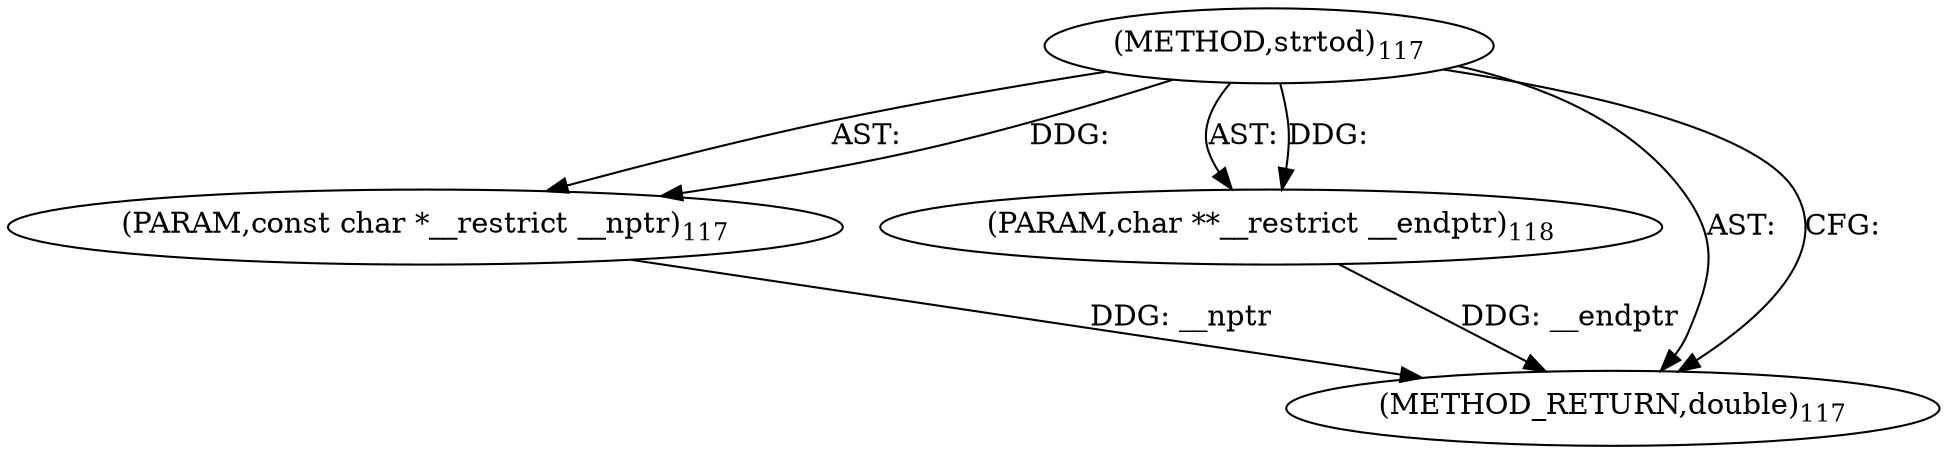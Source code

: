 digraph "strtod" {  
"4691" [label = <(METHOD,strtod)<SUB>117</SUB>> ]
"4692" [label = <(PARAM,const char *__restrict __nptr)<SUB>117</SUB>> ]
"4693" [label = <(PARAM,char **__restrict __endptr)<SUB>118</SUB>> ]
"4694" [label = <(METHOD_RETURN,double)<SUB>117</SUB>> ]
  "4691" -> "4692"  [ label = "AST: "] 
  "4691" -> "4693"  [ label = "AST: "] 
  "4691" -> "4694"  [ label = "AST: "] 
  "4691" -> "4694"  [ label = "CFG: "] 
  "4692" -> "4694"  [ label = "DDG: __nptr"] 
  "4693" -> "4694"  [ label = "DDG: __endptr"] 
  "4691" -> "4692"  [ label = "DDG: "] 
  "4691" -> "4693"  [ label = "DDG: "] 
}
